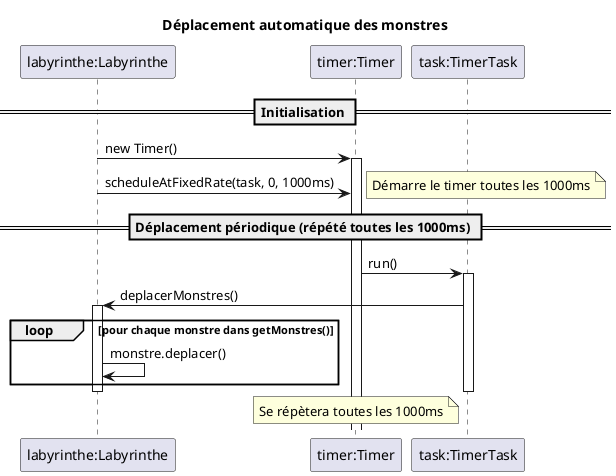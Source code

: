 @startuml diagramme-seq-deplacement-automatique-monstre

title Déplacement automatique des monstres 

participant "labyrinthe:Labyrinthe" as Laby
participant "timer:Timer" as Timer
participant "task:TimerTask" as Task

== Initialisation ==
Laby -> Timer : new Timer()
activate Timer
Laby -> Timer : scheduleAtFixedRate(task, 0, 1000ms)
note right : Démarre le timer toutes les 1000ms

== Déplacement périodique (répété toutes les 1000ms) ==
Timer -> Task : run()
activate Task
Task -> Laby : deplacerMonstres()
activate Laby
loop pour chaque monstre dans getMonstres()
    Laby -> Laby : monstre.deplacer()
end
deactivate Laby
deactivate Task

note over Timer : Se répètera toutes les 1000ms

@enduml
